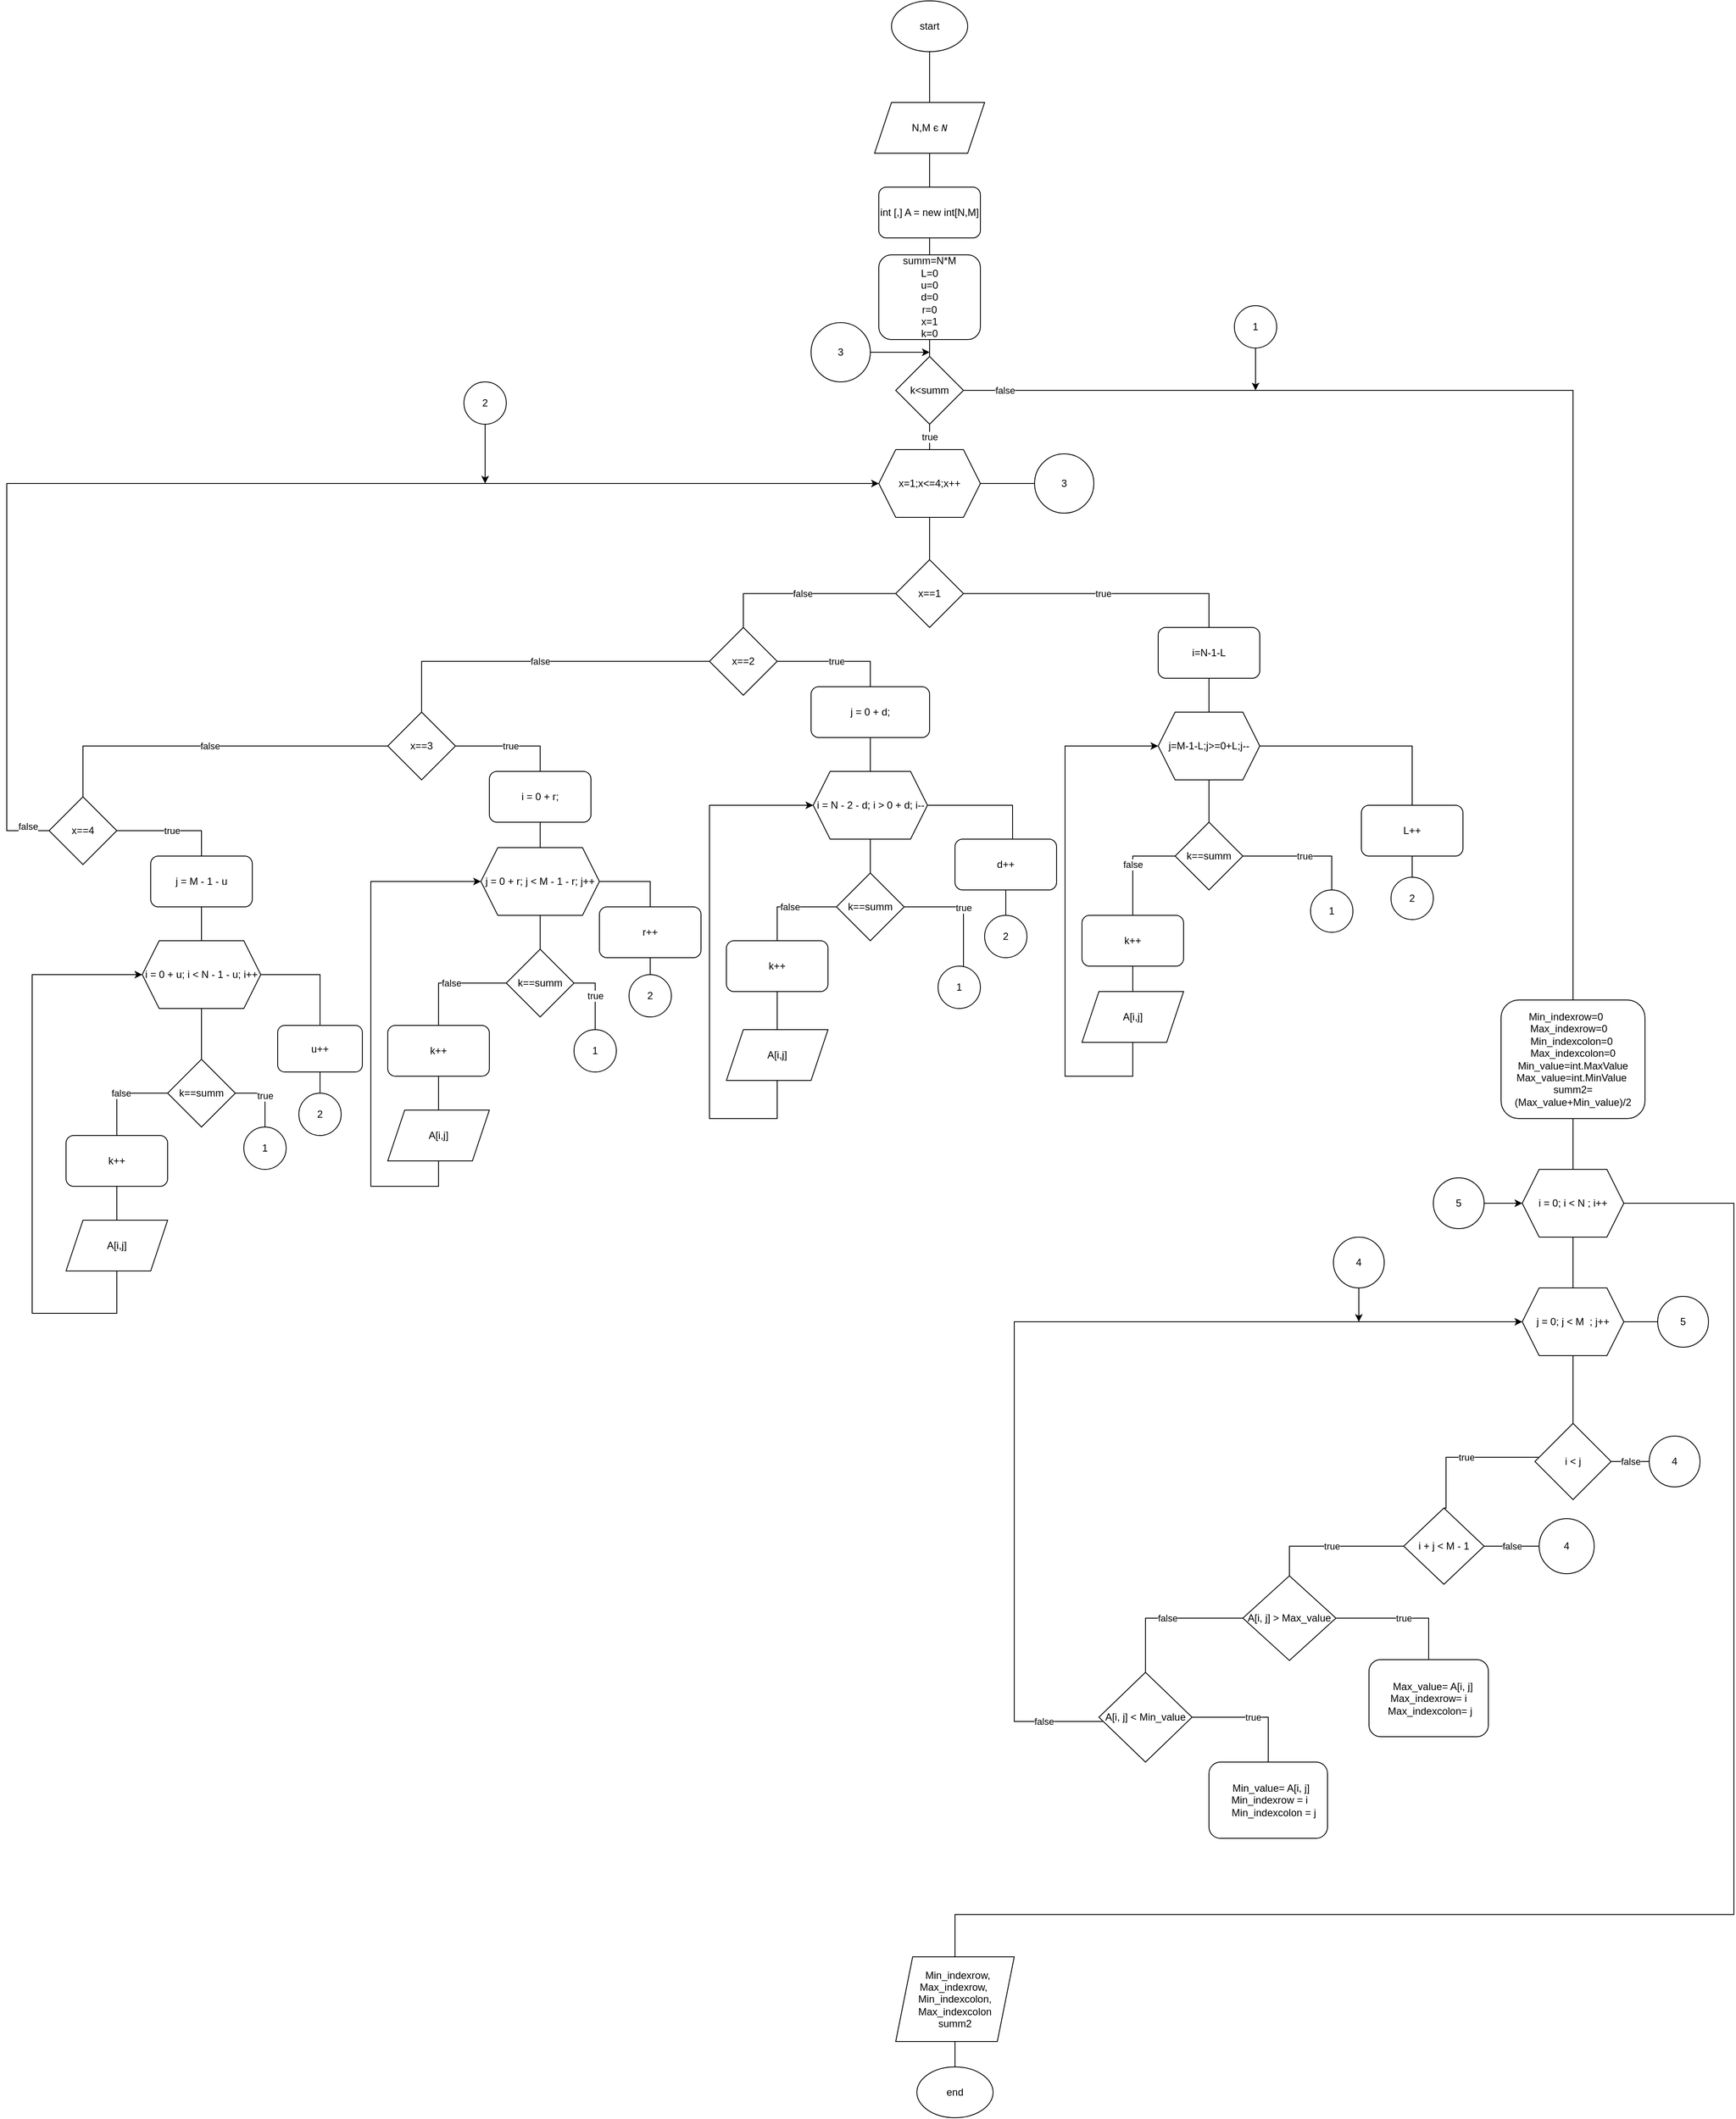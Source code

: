 <mxfile version="15.2.7" type="device"><diagram id="VEMxtBE3aZSG4wwA_p9P" name="Сторінка-1"><mxGraphModel dx="1940" dy="853" grid="1" gridSize="10" guides="1" tooltips="1" connect="1" arrows="1" fold="1" page="1" pageScale="1" pageWidth="827" pageHeight="1169" math="0" shadow="0"><root><mxCell id="0"/><mxCell id="1" parent="0"/><mxCell id="_dEv0vLbAEBxe6L6ZlkK-3" value="" style="edgeStyle=orthogonalEdgeStyle;rounded=0;orthogonalLoop=1;jettySize=auto;html=1;endArrow=none;endFill=0;" parent="1" source="_dEv0vLbAEBxe6L6ZlkK-1" target="_dEv0vLbAEBxe6L6ZlkK-2" edge="1"><mxGeometry relative="1" as="geometry"/></mxCell><mxCell id="_dEv0vLbAEBxe6L6ZlkK-1" value="start" style="ellipse;whiteSpace=wrap;html=1;" parent="1" vertex="1"><mxGeometry x="245" y="70" width="90" height="60" as="geometry"/></mxCell><mxCell id="_dEv0vLbAEBxe6L6ZlkK-2" value="N,M є &lt;i&gt;&lt;font face=&quot;Courier New&quot;&gt;N&lt;/font&gt;&lt;/i&gt;" style="shape=parallelogram;perimeter=parallelogramPerimeter;whiteSpace=wrap;html=1;fixedSize=1;" parent="1" vertex="1"><mxGeometry x="225" y="190" width="130" height="60" as="geometry"/></mxCell><mxCell id="_dEv0vLbAEBxe6L6ZlkK-5" value="" style="edgeStyle=orthogonalEdgeStyle;rounded=0;orthogonalLoop=1;jettySize=auto;html=1;endArrow=none;endFill=0;" parent="1" source="_dEv0vLbAEBxe6L6ZlkK-4" target="_dEv0vLbAEBxe6L6ZlkK-2" edge="1"><mxGeometry relative="1" as="geometry"/></mxCell><mxCell id="_dEv0vLbAEBxe6L6ZlkK-8" value="" style="edgeStyle=orthogonalEdgeStyle;rounded=0;orthogonalLoop=1;jettySize=auto;html=1;endArrow=none;endFill=0;" parent="1" source="_dEv0vLbAEBxe6L6ZlkK-4" target="_dEv0vLbAEBxe6L6ZlkK-6" edge="1"><mxGeometry relative="1" as="geometry"/></mxCell><mxCell id="_dEv0vLbAEBxe6L6ZlkK-4" value="int [,] A = new int[N,M]" style="rounded=1;whiteSpace=wrap;html=1;" parent="1" vertex="1"><mxGeometry x="230" y="290" width="120" height="60" as="geometry"/></mxCell><mxCell id="_dEv0vLbAEBxe6L6ZlkK-9" value="" style="edgeStyle=orthogonalEdgeStyle;rounded=0;orthogonalLoop=1;jettySize=auto;html=1;endArrow=none;endFill=0;" parent="1" source="_dEv0vLbAEBxe6L6ZlkK-6" target="_dEv0vLbAEBxe6L6ZlkK-7" edge="1"><mxGeometry relative="1" as="geometry"/></mxCell><mxCell id="_dEv0vLbAEBxe6L6ZlkK-6" value="summ=N*M&lt;br&gt;L=0&lt;br&gt;u=0&lt;br&gt;d=0&lt;br&gt;r=0&lt;br&gt;x=1&lt;br&gt;k=0" style="rounded=1;whiteSpace=wrap;html=1;" parent="1" vertex="1"><mxGeometry x="230" y="370" width="120" height="100" as="geometry"/></mxCell><mxCell id="_dEv0vLbAEBxe6L6ZlkK-99" value="false" style="edgeStyle=orthogonalEdgeStyle;rounded=0;orthogonalLoop=1;jettySize=auto;html=1;entryX=0.5;entryY=0;entryDx=0;entryDy=0;endArrow=none;endFill=0;" parent="1" source="_dEv0vLbAEBxe6L6ZlkK-7" target="_dEv0vLbAEBxe6L6ZlkK-98" edge="1"><mxGeometry x="-0.932" relative="1" as="geometry"><mxPoint as="offset"/></mxGeometry></mxCell><mxCell id="_dEv0vLbAEBxe6L6ZlkK-7" value="k&amp;lt;summ" style="rhombus;whiteSpace=wrap;html=1;" parent="1" vertex="1"><mxGeometry x="250" y="490" width="80" height="80" as="geometry"/></mxCell><mxCell id="_dEv0vLbAEBxe6L6ZlkK-11" value="true" style="edgeStyle=orthogonalEdgeStyle;rounded=0;orthogonalLoop=1;jettySize=auto;html=1;endArrow=none;endFill=0;" parent="1" source="_dEv0vLbAEBxe6L6ZlkK-10" target="_dEv0vLbAEBxe6L6ZlkK-7" edge="1"><mxGeometry relative="1" as="geometry"/></mxCell><mxCell id="_dEv0vLbAEBxe6L6ZlkK-10" value="x=1;x&amp;lt;=4;x++" style="shape=hexagon;perimeter=hexagonPerimeter2;whiteSpace=wrap;html=1;fixedSize=1;" parent="1" vertex="1"><mxGeometry x="230" y="600" width="120" height="80" as="geometry"/></mxCell><mxCell id="_dEv0vLbAEBxe6L6ZlkK-13" value="" style="edgeStyle=orthogonalEdgeStyle;rounded=0;orthogonalLoop=1;jettySize=auto;html=1;endArrow=none;endFill=0;" parent="1" source="_dEv0vLbAEBxe6L6ZlkK-12" target="_dEv0vLbAEBxe6L6ZlkK-10" edge="1"><mxGeometry relative="1" as="geometry"/></mxCell><mxCell id="_dEv0vLbAEBxe6L6ZlkK-15" value="false" style="edgeStyle=orthogonalEdgeStyle;rounded=0;orthogonalLoop=1;jettySize=auto;html=1;entryX=0.5;entryY=0;entryDx=0;entryDy=0;endArrow=none;endFill=0;" parent="1" source="_dEv0vLbAEBxe6L6ZlkK-12" target="_dEv0vLbAEBxe6L6ZlkK-14" edge="1"><mxGeometry relative="1" as="geometry"/></mxCell><mxCell id="_dEv0vLbAEBxe6L6ZlkK-23" value="true" style="edgeStyle=orthogonalEdgeStyle;rounded=0;orthogonalLoop=1;jettySize=auto;html=1;entryX=0.5;entryY=0;entryDx=0;entryDy=0;endArrow=none;endFill=0;" parent="1" source="_dEv0vLbAEBxe6L6ZlkK-12" target="_dEv0vLbAEBxe6L6ZlkK-22" edge="1"><mxGeometry relative="1" as="geometry"/></mxCell><mxCell id="_dEv0vLbAEBxe6L6ZlkK-12" value="x==1" style="rhombus;whiteSpace=wrap;html=1;" parent="1" vertex="1"><mxGeometry x="250" y="730" width="80" height="80" as="geometry"/></mxCell><mxCell id="_dEv0vLbAEBxe6L6ZlkK-17" value="false" style="edgeStyle=orthogonalEdgeStyle;rounded=0;orthogonalLoop=1;jettySize=auto;html=1;entryX=0.5;entryY=0;entryDx=0;entryDy=0;endArrow=none;endFill=0;" parent="1" source="_dEv0vLbAEBxe6L6ZlkK-14" target="_dEv0vLbAEBxe6L6ZlkK-16" edge="1"><mxGeometry relative="1" as="geometry"/></mxCell><mxCell id="_dEv0vLbAEBxe6L6ZlkK-45" value="true" style="edgeStyle=orthogonalEdgeStyle;rounded=0;orthogonalLoop=1;jettySize=auto;html=1;entryX=0.5;entryY=0;entryDx=0;entryDy=0;endArrow=none;endFill=0;" parent="1" source="_dEv0vLbAEBxe6L6ZlkK-14" target="_dEv0vLbAEBxe6L6ZlkK-44" edge="1"><mxGeometry relative="1" as="geometry"/></mxCell><mxCell id="_dEv0vLbAEBxe6L6ZlkK-14" value="x==2" style="rhombus;whiteSpace=wrap;html=1;" parent="1" vertex="1"><mxGeometry x="30" y="810" width="80" height="80" as="geometry"/></mxCell><mxCell id="_dEv0vLbAEBxe6L6ZlkK-19" value="false" style="edgeStyle=orthogonalEdgeStyle;rounded=0;orthogonalLoop=1;jettySize=auto;html=1;entryX=0.5;entryY=0;entryDx=0;entryDy=0;endArrow=none;endFill=0;" parent="1" source="_dEv0vLbAEBxe6L6ZlkK-16" target="_dEv0vLbAEBxe6L6ZlkK-18" edge="1"><mxGeometry relative="1" as="geometry"><Array as="points"><mxPoint x="-710" y="950"/></Array></mxGeometry></mxCell><mxCell id="_dEv0vLbAEBxe6L6ZlkK-47" value="true" style="edgeStyle=orthogonalEdgeStyle;rounded=0;orthogonalLoop=1;jettySize=auto;html=1;entryX=0.5;entryY=0;entryDx=0;entryDy=0;endArrow=none;endFill=0;" parent="1" source="_dEv0vLbAEBxe6L6ZlkK-16" target="_dEv0vLbAEBxe6L6ZlkK-46" edge="1"><mxGeometry relative="1" as="geometry"/></mxCell><mxCell id="_dEv0vLbAEBxe6L6ZlkK-16" value="x==3" style="rhombus;whiteSpace=wrap;html=1;" parent="1" vertex="1"><mxGeometry x="-350" y="910" width="80" height="80" as="geometry"/></mxCell><mxCell id="_dEv0vLbAEBxe6L6ZlkK-20" style="edgeStyle=orthogonalEdgeStyle;rounded=0;orthogonalLoop=1;jettySize=auto;html=1;entryX=0;entryY=0.5;entryDx=0;entryDy=0;endArrow=classic;endFill=1;" parent="1" source="_dEv0vLbAEBxe6L6ZlkK-18" target="_dEv0vLbAEBxe6L6ZlkK-10" edge="1"><mxGeometry relative="1" as="geometry"><Array as="points"><mxPoint x="-800" y="1050"/><mxPoint x="-800" y="640"/></Array></mxGeometry></mxCell><mxCell id="_dEv0vLbAEBxe6L6ZlkK-21" value="false" style="edgeLabel;html=1;align=center;verticalAlign=middle;resizable=0;points=[];" parent="_dEv0vLbAEBxe6L6ZlkK-20" vertex="1" connectable="0"><mxGeometry x="-0.926" relative="1" as="geometry"><mxPoint x="25" as="offset"/></mxGeometry></mxCell><mxCell id="_dEv0vLbAEBxe6L6ZlkK-49" value="true" style="edgeStyle=orthogonalEdgeStyle;rounded=0;orthogonalLoop=1;jettySize=auto;html=1;endArrow=none;endFill=0;entryX=0.5;entryY=0;entryDx=0;entryDy=0;" parent="1" source="_dEv0vLbAEBxe6L6ZlkK-18" target="_dEv0vLbAEBxe6L6ZlkK-48" edge="1"><mxGeometry relative="1" as="geometry"><mxPoint x="-390" y="1060" as="targetPoint"/></mxGeometry></mxCell><mxCell id="_dEv0vLbAEBxe6L6ZlkK-18" value="x==4" style="rhombus;whiteSpace=wrap;html=1;" parent="1" vertex="1"><mxGeometry x="-750" y="1010" width="80" height="80" as="geometry"/></mxCell><mxCell id="_dEv0vLbAEBxe6L6ZlkK-22" value="i=N-1-L" style="rounded=1;whiteSpace=wrap;html=1;" parent="1" vertex="1"><mxGeometry x="560" y="810" width="120" height="60" as="geometry"/></mxCell><mxCell id="_dEv0vLbAEBxe6L6ZlkK-25" value="" style="edgeStyle=orthogonalEdgeStyle;rounded=0;orthogonalLoop=1;jettySize=auto;html=1;endArrow=none;endFill=0;" parent="1" source="_dEv0vLbAEBxe6L6ZlkK-24" target="_dEv0vLbAEBxe6L6ZlkK-22" edge="1"><mxGeometry relative="1" as="geometry"/></mxCell><mxCell id="_dEv0vLbAEBxe6L6ZlkK-39" style="edgeStyle=orthogonalEdgeStyle;rounded=0;orthogonalLoop=1;jettySize=auto;html=1;entryX=0.5;entryY=0;entryDx=0;entryDy=0;endArrow=none;endFill=0;" parent="1" source="_dEv0vLbAEBxe6L6ZlkK-24" target="_dEv0vLbAEBxe6L6ZlkK-38" edge="1"><mxGeometry relative="1" as="geometry"/></mxCell><mxCell id="_dEv0vLbAEBxe6L6ZlkK-24" value="j=M-1-L;j&amp;gt;=0+L;j--" style="shape=hexagon;perimeter=hexagonPerimeter2;whiteSpace=wrap;html=1;fixedSize=1;" parent="1" vertex="1"><mxGeometry x="560" y="910" width="120" height="80" as="geometry"/></mxCell><mxCell id="_dEv0vLbAEBxe6L6ZlkK-27" value="" style="edgeStyle=orthogonalEdgeStyle;rounded=0;orthogonalLoop=1;jettySize=auto;html=1;endArrow=none;endFill=0;" parent="1" source="_dEv0vLbAEBxe6L6ZlkK-26" target="_dEv0vLbAEBxe6L6ZlkK-24" edge="1"><mxGeometry relative="1" as="geometry"/></mxCell><mxCell id="_dEv0vLbAEBxe6L6ZlkK-40" value="true" style="edgeStyle=orthogonalEdgeStyle;rounded=0;orthogonalLoop=1;jettySize=auto;html=1;entryX=0.5;entryY=0;entryDx=0;entryDy=0;endArrow=none;endFill=0;" parent="1" source="_dEv0vLbAEBxe6L6ZlkK-26" target="_dEv0vLbAEBxe6L6ZlkK-30" edge="1"><mxGeometry relative="1" as="geometry"/></mxCell><mxCell id="_dEv0vLbAEBxe6L6ZlkK-43" value="false" style="edgeStyle=orthogonalEdgeStyle;rounded=0;orthogonalLoop=1;jettySize=auto;html=1;endArrow=none;endFill=0;" parent="1" source="_dEv0vLbAEBxe6L6ZlkK-26" target="_dEv0vLbAEBxe6L6ZlkK-28" edge="1"><mxGeometry relative="1" as="geometry"><Array as="points"><mxPoint x="530" y="1080"/></Array></mxGeometry></mxCell><mxCell id="_dEv0vLbAEBxe6L6ZlkK-26" value="k==summ" style="rhombus;whiteSpace=wrap;html=1;" parent="1" vertex="1"><mxGeometry x="580" y="1040" width="80" height="80" as="geometry"/></mxCell><mxCell id="_dEv0vLbAEBxe6L6ZlkK-28" value="k++" style="rounded=1;whiteSpace=wrap;html=1;" parent="1" vertex="1"><mxGeometry x="470" y="1150" width="120" height="60" as="geometry"/></mxCell><mxCell id="_dEv0vLbAEBxe6L6ZlkK-30" value="1" style="ellipse;whiteSpace=wrap;html=1;aspect=fixed;" parent="1" vertex="1"><mxGeometry x="740" y="1120" width="50" height="50" as="geometry"/></mxCell><mxCell id="_dEv0vLbAEBxe6L6ZlkK-67" value="" style="edgeStyle=orthogonalEdgeStyle;rounded=0;orthogonalLoop=1;jettySize=auto;html=1;endArrow=none;endFill=0;" parent="1" source="_dEv0vLbAEBxe6L6ZlkK-38" target="_dEv0vLbAEBxe6L6ZlkK-66" edge="1"><mxGeometry relative="1" as="geometry"/></mxCell><mxCell id="_dEv0vLbAEBxe6L6ZlkK-38" value="L++" style="rounded=1;whiteSpace=wrap;html=1;" parent="1" vertex="1"><mxGeometry x="800" y="1020" width="120" height="60" as="geometry"/></mxCell><mxCell id="_dEv0vLbAEBxe6L6ZlkK-51" value="" style="edgeStyle=orthogonalEdgeStyle;rounded=0;orthogonalLoop=1;jettySize=auto;html=1;endArrow=none;endFill=0;" parent="1" source="_dEv0vLbAEBxe6L6ZlkK-44" target="_dEv0vLbAEBxe6L6ZlkK-50" edge="1"><mxGeometry relative="1" as="geometry"/></mxCell><mxCell id="_dEv0vLbAEBxe6L6ZlkK-44" value="j = 0 + d;" style="rounded=1;whiteSpace=wrap;html=1;" parent="1" vertex="1"><mxGeometry x="150" y="880" width="140" height="60" as="geometry"/></mxCell><mxCell id="_dEv0vLbAEBxe6L6ZlkK-68" value="" style="edgeStyle=orthogonalEdgeStyle;rounded=0;orthogonalLoop=1;jettySize=auto;html=1;endArrow=none;endFill=0;" parent="1" source="_dEv0vLbAEBxe6L6ZlkK-46" target="_dEv0vLbAEBxe6L6ZlkK-61" edge="1"><mxGeometry relative="1" as="geometry"/></mxCell><mxCell id="_dEv0vLbAEBxe6L6ZlkK-46" value="i = 0 + r;" style="rounded=1;whiteSpace=wrap;html=1;" parent="1" vertex="1"><mxGeometry x="-230" y="980" width="120" height="60" as="geometry"/></mxCell><mxCell id="_dEv0vLbAEBxe6L6ZlkK-83" value="" style="edgeStyle=orthogonalEdgeStyle;rounded=0;orthogonalLoop=1;jettySize=auto;html=1;endArrow=none;endFill=0;" parent="1" source="_dEv0vLbAEBxe6L6ZlkK-48" target="_dEv0vLbAEBxe6L6ZlkK-80" edge="1"><mxGeometry relative="1" as="geometry"/></mxCell><mxCell id="_dEv0vLbAEBxe6L6ZlkK-48" value="j = M - 1 - u" style="rounded=1;whiteSpace=wrap;html=1;" parent="1" vertex="1"><mxGeometry x="-630" y="1080" width="120" height="60" as="geometry"/></mxCell><mxCell id="_dEv0vLbAEBxe6L6ZlkK-63" style="edgeStyle=orthogonalEdgeStyle;rounded=0;orthogonalLoop=1;jettySize=auto;html=1;entryX=0.567;entryY=0;entryDx=0;entryDy=0;entryPerimeter=0;endArrow=none;endFill=0;" parent="1" source="_dEv0vLbAEBxe6L6ZlkK-50" target="_dEv0vLbAEBxe6L6ZlkK-62" edge="1"><mxGeometry relative="1" as="geometry"/></mxCell><mxCell id="_dEv0vLbAEBxe6L6ZlkK-50" value="i = N - 2 - d; i &amp;gt; 0 + d; i--" style="shape=hexagon;perimeter=hexagonPerimeter2;whiteSpace=wrap;html=1;fixedSize=1;" parent="1" vertex="1"><mxGeometry x="152.5" y="980" width="135" height="80" as="geometry"/></mxCell><mxCell id="_dEv0vLbAEBxe6L6ZlkK-54" value="" style="edgeStyle=orthogonalEdgeStyle;rounded=0;orthogonalLoop=1;jettySize=auto;html=1;endArrow=none;endFill=0;" parent="1" source="_dEv0vLbAEBxe6L6ZlkK-53" target="_dEv0vLbAEBxe6L6ZlkK-50" edge="1"><mxGeometry relative="1" as="geometry"/></mxCell><mxCell id="_dEv0vLbAEBxe6L6ZlkK-57" value="true" style="edgeStyle=orthogonalEdgeStyle;rounded=0;orthogonalLoop=1;jettySize=auto;html=1;entryX=0.6;entryY=0.02;entryDx=0;entryDy=0;entryPerimeter=0;endArrow=none;endFill=0;" parent="1" source="_dEv0vLbAEBxe6L6ZlkK-53" target="_dEv0vLbAEBxe6L6ZlkK-55" edge="1"><mxGeometry relative="1" as="geometry"/></mxCell><mxCell id="_dEv0vLbAEBxe6L6ZlkK-59" value="false" style="edgeStyle=orthogonalEdgeStyle;rounded=0;orthogonalLoop=1;jettySize=auto;html=1;entryX=0.5;entryY=0;entryDx=0;entryDy=0;endArrow=none;endFill=0;" parent="1" source="_dEv0vLbAEBxe6L6ZlkK-53" target="_dEv0vLbAEBxe6L6ZlkK-58" edge="1"><mxGeometry relative="1" as="geometry"/></mxCell><mxCell id="_dEv0vLbAEBxe6L6ZlkK-53" value="k==summ" style="rhombus;whiteSpace=wrap;html=1;" parent="1" vertex="1"><mxGeometry x="180" y="1100" width="80" height="80" as="geometry"/></mxCell><mxCell id="_dEv0vLbAEBxe6L6ZlkK-55" value="1" style="ellipse;whiteSpace=wrap;html=1;aspect=fixed;" parent="1" vertex="1"><mxGeometry x="300" y="1210" width="50" height="50" as="geometry"/></mxCell><mxCell id="_dEv0vLbAEBxe6L6ZlkK-58" value="k++" style="rounded=1;whiteSpace=wrap;html=1;" parent="1" vertex="1"><mxGeometry x="50" y="1180" width="120" height="60" as="geometry"/></mxCell><mxCell id="_dEv0vLbAEBxe6L6ZlkK-75" style="edgeStyle=orthogonalEdgeStyle;rounded=0;orthogonalLoop=1;jettySize=auto;html=1;entryX=0.5;entryY=0;entryDx=0;entryDy=0;endArrow=none;endFill=0;" parent="1" source="_dEv0vLbAEBxe6L6ZlkK-61" target="_dEv0vLbAEBxe6L6ZlkK-74" edge="1"><mxGeometry relative="1" as="geometry"><Array as="points"><mxPoint x="-40" y="1110"/></Array></mxGeometry></mxCell><mxCell id="_dEv0vLbAEBxe6L6ZlkK-61" value="j = 0 + r; j &lt; M - 1 - r; j++" style="shape=hexagon;perimeter=hexagonPerimeter2;whiteSpace=wrap;html=1;fixedSize=1;" parent="1" vertex="1"><mxGeometry x="-240" y="1070" width="140" height="80" as="geometry"/></mxCell><mxCell id="_dEv0vLbAEBxe6L6ZlkK-65" style="edgeStyle=orthogonalEdgeStyle;rounded=0;orthogonalLoop=1;jettySize=auto;html=1;endArrow=none;endFill=0;" parent="1" source="_dEv0vLbAEBxe6L6ZlkK-62" target="_dEv0vLbAEBxe6L6ZlkK-64" edge="1"><mxGeometry relative="1" as="geometry"/></mxCell><mxCell id="_dEv0vLbAEBxe6L6ZlkK-62" value="d++" style="rounded=1;whiteSpace=wrap;html=1;" parent="1" vertex="1"><mxGeometry x="320" y="1060" width="120" height="60" as="geometry"/></mxCell><mxCell id="_dEv0vLbAEBxe6L6ZlkK-64" value="2" style="ellipse;whiteSpace=wrap;html=1;aspect=fixed;" parent="1" vertex="1"><mxGeometry x="355" y="1150" width="50" height="50" as="geometry"/></mxCell><mxCell id="_dEv0vLbAEBxe6L6ZlkK-66" value="2" style="ellipse;whiteSpace=wrap;html=1;aspect=fixed;" parent="1" vertex="1"><mxGeometry x="835" y="1105" width="50" height="50" as="geometry"/></mxCell><mxCell id="_dEv0vLbAEBxe6L6ZlkK-71" value="" style="edgeStyle=orthogonalEdgeStyle;rounded=0;orthogonalLoop=1;jettySize=auto;html=1;endArrow=none;endFill=0;" parent="1" source="_dEv0vLbAEBxe6L6ZlkK-69" target="_dEv0vLbAEBxe6L6ZlkK-61" edge="1"><mxGeometry relative="1" as="geometry"/></mxCell><mxCell id="_dEv0vLbAEBxe6L6ZlkK-72" value="false" style="edgeStyle=orthogonalEdgeStyle;rounded=0;orthogonalLoop=1;jettySize=auto;html=1;entryX=0.5;entryY=0;entryDx=0;entryDy=0;endArrow=none;endFill=0;" parent="1" source="_dEv0vLbAEBxe6L6ZlkK-69" target="_dEv0vLbAEBxe6L6ZlkK-70" edge="1"><mxGeometry relative="1" as="geometry"/></mxCell><mxCell id="_dEv0vLbAEBxe6L6ZlkK-76" value="true" style="edgeStyle=orthogonalEdgeStyle;rounded=0;orthogonalLoop=1;jettySize=auto;html=1;entryX=0.5;entryY=0;entryDx=0;entryDy=0;endArrow=none;endFill=0;" parent="1" source="_dEv0vLbAEBxe6L6ZlkK-69" target="_dEv0vLbAEBxe6L6ZlkK-73" edge="1"><mxGeometry relative="1" as="geometry"><Array as="points"><mxPoint x="-105" y="1230"/></Array></mxGeometry></mxCell><mxCell id="_dEv0vLbAEBxe6L6ZlkK-69" value="k==summ" style="rhombus;whiteSpace=wrap;html=1;" parent="1" vertex="1"><mxGeometry x="-210" y="1190" width="80" height="80" as="geometry"/></mxCell><mxCell id="_dEv0vLbAEBxe6L6ZlkK-70" value="k++" style="rounded=1;whiteSpace=wrap;html=1;" parent="1" vertex="1"><mxGeometry x="-350" y="1280" width="120" height="60" as="geometry"/></mxCell><mxCell id="_dEv0vLbAEBxe6L6ZlkK-73" value="1" style="ellipse;whiteSpace=wrap;html=1;aspect=fixed;" parent="1" vertex="1"><mxGeometry x="-130" y="1285" width="50" height="50" as="geometry"/></mxCell><mxCell id="_dEv0vLbAEBxe6L6ZlkK-74" value="r++" style="rounded=1;whiteSpace=wrap;html=1;" parent="1" vertex="1"><mxGeometry x="-100" y="1140" width="120" height="60" as="geometry"/></mxCell><mxCell id="_dEv0vLbAEBxe6L6ZlkK-78" value="" style="edgeStyle=orthogonalEdgeStyle;rounded=0;orthogonalLoop=1;jettySize=auto;html=1;endArrow=none;endFill=0;" parent="1" source="_dEv0vLbAEBxe6L6ZlkK-77" target="_dEv0vLbAEBxe6L6ZlkK-74" edge="1"><mxGeometry relative="1" as="geometry"/></mxCell><mxCell id="_dEv0vLbAEBxe6L6ZlkK-77" value="2" style="ellipse;whiteSpace=wrap;html=1;aspect=fixed;" parent="1" vertex="1"><mxGeometry x="-65" y="1220" width="50" height="50" as="geometry"/></mxCell><mxCell id="_dEv0vLbAEBxe6L6ZlkK-82" value="" style="edgeStyle=orthogonalEdgeStyle;rounded=0;orthogonalLoop=1;jettySize=auto;html=1;endArrow=none;endFill=0;" parent="1" source="_dEv0vLbAEBxe6L6ZlkK-80" target="_dEv0vLbAEBxe6L6ZlkK-81" edge="1"><mxGeometry relative="1" as="geometry"/></mxCell><mxCell id="_dEv0vLbAEBxe6L6ZlkK-93" style="edgeStyle=orthogonalEdgeStyle;rounded=0;orthogonalLoop=1;jettySize=auto;html=1;entryX=0.5;entryY=0;entryDx=0;entryDy=0;endArrow=none;endFill=0;" parent="1" source="_dEv0vLbAEBxe6L6ZlkK-80" target="_dEv0vLbAEBxe6L6ZlkK-92" edge="1"><mxGeometry relative="1" as="geometry"><Array as="points"><mxPoint x="-430" y="1220"/></Array></mxGeometry></mxCell><mxCell id="_dEv0vLbAEBxe6L6ZlkK-80" value="i = 0 + u; i &lt; N - 1 - u; i++" style="shape=hexagon;perimeter=hexagonPerimeter2;whiteSpace=wrap;html=1;fixedSize=1;" parent="1" vertex="1"><mxGeometry x="-640" y="1180" width="140" height="80" as="geometry"/></mxCell><mxCell id="_dEv0vLbAEBxe6L6ZlkK-89" value="true" style="edgeStyle=orthogonalEdgeStyle;rounded=0;orthogonalLoop=1;jettySize=auto;html=1;entryX=0.5;entryY=0;entryDx=0;entryDy=0;endArrow=none;endFill=0;" parent="1" source="_dEv0vLbAEBxe6L6ZlkK-81" target="_dEv0vLbAEBxe6L6ZlkK-84" edge="1"><mxGeometry relative="1" as="geometry"/></mxCell><mxCell id="_dEv0vLbAEBxe6L6ZlkK-90" value="false" style="edgeStyle=orthogonalEdgeStyle;rounded=0;orthogonalLoop=1;jettySize=auto;html=1;entryX=0.5;entryY=0;entryDx=0;entryDy=0;endArrow=none;endFill=0;" parent="1" source="_dEv0vLbAEBxe6L6ZlkK-81" target="_dEv0vLbAEBxe6L6ZlkK-86" edge="1"><mxGeometry relative="1" as="geometry"><Array as="points"><mxPoint x="-670" y="1360"/></Array></mxGeometry></mxCell><mxCell id="_dEv0vLbAEBxe6L6ZlkK-81" value="k==summ" style="rhombus;whiteSpace=wrap;html=1;" parent="1" vertex="1"><mxGeometry x="-610" y="1320" width="80" height="80" as="geometry"/></mxCell><mxCell id="_dEv0vLbAEBxe6L6ZlkK-84" value="1" style="ellipse;whiteSpace=wrap;html=1;aspect=fixed;" parent="1" vertex="1"><mxGeometry x="-520" y="1400" width="50" height="50" as="geometry"/></mxCell><mxCell id="_dEv0vLbAEBxe6L6ZlkK-94" value="" style="edgeStyle=orthogonalEdgeStyle;rounded=0;orthogonalLoop=1;jettySize=auto;html=1;endArrow=none;endFill=0;" parent="1" source="_dEv0vLbAEBxe6L6ZlkK-85" target="_dEv0vLbAEBxe6L6ZlkK-92" edge="1"><mxGeometry relative="1" as="geometry"/></mxCell><mxCell id="_dEv0vLbAEBxe6L6ZlkK-85" value="2" style="ellipse;whiteSpace=wrap;html=1;aspect=fixed;" parent="1" vertex="1"><mxGeometry x="-455" y="1360" width="50" height="50" as="geometry"/></mxCell><mxCell id="_dEv0vLbAEBxe6L6ZlkK-86" value="k++" style="rounded=1;whiteSpace=wrap;html=1;" parent="1" vertex="1"><mxGeometry x="-730" y="1410" width="120" height="60" as="geometry"/></mxCell><mxCell id="_dEv0vLbAEBxe6L6ZlkK-92" value="u++" style="rounded=1;whiteSpace=wrap;html=1;" parent="1" vertex="1"><mxGeometry x="-480" y="1280" width="100" height="55" as="geometry"/></mxCell><mxCell id="_dEv0vLbAEBxe6L6ZlkK-96" style="edgeStyle=orthogonalEdgeStyle;rounded=0;orthogonalLoop=1;jettySize=auto;html=1;endArrow=classic;endFill=1;" parent="1" source="_dEv0vLbAEBxe6L6ZlkK-95" edge="1"><mxGeometry relative="1" as="geometry"><mxPoint x="-235" y="640.0" as="targetPoint"/></mxGeometry></mxCell><mxCell id="_dEv0vLbAEBxe6L6ZlkK-95" value="2" style="ellipse;whiteSpace=wrap;html=1;aspect=fixed;" parent="1" vertex="1"><mxGeometry x="-260" y="520" width="50" height="50" as="geometry"/></mxCell><mxCell id="_dEv0vLbAEBxe6L6ZlkK-111" value="" style="edgeStyle=orthogonalEdgeStyle;rounded=0;orthogonalLoop=1;jettySize=auto;html=1;endArrow=none;endFill=0;" parent="1" source="_dEv0vLbAEBxe6L6ZlkK-98" target="_dEv0vLbAEBxe6L6ZlkK-109" edge="1"><mxGeometry relative="1" as="geometry"/></mxCell><mxCell id="_dEv0vLbAEBxe6L6ZlkK-98" value="&amp;nbsp; Min_indexrow=0&amp;nbsp; &amp;nbsp; &amp;nbsp; &amp;nbsp; Max_indexrow=0&amp;nbsp; &amp;nbsp; Min_indexcolon=0&amp;nbsp; Max_indexcolon=0&lt;br&gt;Min_value=int.MaxValue&lt;br&gt;Max_value=int.MinValue&amp;nbsp;&lt;br&gt;summ2=(Max_value+Min_value)/2" style="rounded=1;whiteSpace=wrap;html=1;" parent="1" vertex="1"><mxGeometry x="965" y="1250" width="170" height="140" as="geometry"/></mxCell><mxCell id="_dEv0vLbAEBxe6L6ZlkK-103" value="" style="edgeStyle=orthogonalEdgeStyle;rounded=0;orthogonalLoop=1;jettySize=auto;html=1;endArrow=none;endFill=0;" parent="1" source="_dEv0vLbAEBxe6L6ZlkK-102" target="_dEv0vLbAEBxe6L6ZlkK-10" edge="1"><mxGeometry relative="1" as="geometry"/></mxCell><mxCell id="_dEv0vLbAEBxe6L6ZlkK-102" value="3" style="ellipse;whiteSpace=wrap;html=1;aspect=fixed;" parent="1" vertex="1"><mxGeometry x="414" y="605" width="70" height="70" as="geometry"/></mxCell><mxCell id="zEPbl-sH1xZFE7M2DrUR-1" style="edgeStyle=orthogonalEdgeStyle;rounded=0;orthogonalLoop=1;jettySize=auto;html=1;" edge="1" parent="1" source="_dEv0vLbAEBxe6L6ZlkK-104"><mxGeometry relative="1" as="geometry"><mxPoint x="290" y="485" as="targetPoint"/></mxGeometry></mxCell><mxCell id="_dEv0vLbAEBxe6L6ZlkK-104" value="3" style="ellipse;whiteSpace=wrap;html=1;aspect=fixed;" parent="1" vertex="1"><mxGeometry x="150" y="450" width="70" height="70" as="geometry"/></mxCell><mxCell id="_dEv0vLbAEBxe6L6ZlkK-107" style="edgeStyle=orthogonalEdgeStyle;rounded=0;orthogonalLoop=1;jettySize=auto;html=1;endArrow=classic;endFill=1;" parent="1" source="_dEv0vLbAEBxe6L6ZlkK-106" edge="1"><mxGeometry relative="1" as="geometry"><mxPoint x="675" y="530.0" as="targetPoint"/></mxGeometry></mxCell><mxCell id="_dEv0vLbAEBxe6L6ZlkK-106" value="1" style="ellipse;whiteSpace=wrap;html=1;aspect=fixed;" parent="1" vertex="1"><mxGeometry x="650" y="430" width="50" height="50" as="geometry"/></mxCell><mxCell id="_dEv0vLbAEBxe6L6ZlkK-108" value="end" style="ellipse;whiteSpace=wrap;html=1;" parent="1" vertex="1"><mxGeometry x="275" y="2510" width="90" height="60" as="geometry"/></mxCell><mxCell id="_dEv0vLbAEBxe6L6ZlkK-112" value="" style="edgeStyle=orthogonalEdgeStyle;rounded=0;orthogonalLoop=1;jettySize=auto;html=1;endArrow=none;endFill=0;" parent="1" source="_dEv0vLbAEBxe6L6ZlkK-109" target="_dEv0vLbAEBxe6L6ZlkK-110" edge="1"><mxGeometry relative="1" as="geometry"/></mxCell><mxCell id="_dEv0vLbAEBxe6L6ZlkK-145" style="edgeStyle=orthogonalEdgeStyle;rounded=0;orthogonalLoop=1;jettySize=auto;html=1;endArrow=none;endFill=0;" parent="1" source="_dEv0vLbAEBxe6L6ZlkK-109" target="_dEv0vLbAEBxe6L6ZlkK-144" edge="1"><mxGeometry relative="1" as="geometry"><Array as="points"><mxPoint x="1240" y="1490"/><mxPoint x="1240" y="2330"/><mxPoint x="320" y="2330"/></Array></mxGeometry></mxCell><mxCell id="_dEv0vLbAEBxe6L6ZlkK-109" value="i = 0; i &lt; N ; i++" style="shape=hexagon;perimeter=hexagonPerimeter2;whiteSpace=wrap;html=1;fixedSize=1;" parent="1" vertex="1"><mxGeometry x="990" y="1450" width="120" height="80" as="geometry"/></mxCell><mxCell id="_dEv0vLbAEBxe6L6ZlkK-118" value="" style="edgeStyle=orthogonalEdgeStyle;rounded=0;orthogonalLoop=1;jettySize=auto;html=1;endArrow=none;endFill=0;" parent="1" source="_dEv0vLbAEBxe6L6ZlkK-110" target="_dEv0vLbAEBxe6L6ZlkK-113" edge="1"><mxGeometry relative="1" as="geometry"/></mxCell><mxCell id="68ttH-8yLjds0sf-6Szk-2" value="" style="edgeStyle=orthogonalEdgeStyle;rounded=0;orthogonalLoop=1;jettySize=auto;html=1;endArrow=none;endFill=0;" parent="1" source="_dEv0vLbAEBxe6L6ZlkK-110" target="_dEv0vLbAEBxe6L6ZlkK-139" edge="1"><mxGeometry relative="1" as="geometry"/></mxCell><mxCell id="_dEv0vLbAEBxe6L6ZlkK-110" value="j = 0; j &lt; M  ; j++" style="shape=hexagon;perimeter=hexagonPerimeter2;whiteSpace=wrap;html=1;fixedSize=1;" parent="1" vertex="1"><mxGeometry x="990" y="1590" width="120" height="80" as="geometry"/></mxCell><mxCell id="_dEv0vLbAEBxe6L6ZlkK-116" value="true" style="edgeStyle=orthogonalEdgeStyle;rounded=0;orthogonalLoop=1;jettySize=auto;html=1;entryX=0.5;entryY=0;entryDx=0;entryDy=0;endArrow=none;endFill=0;" parent="1" source="_dEv0vLbAEBxe6L6ZlkK-113" target="_dEv0vLbAEBxe6L6ZlkK-114" edge="1"><mxGeometry relative="1" as="geometry"><Array as="points"><mxPoint x="900" y="1790"/></Array></mxGeometry></mxCell><mxCell id="_dEv0vLbAEBxe6L6ZlkK-120" value="false" style="edgeStyle=orthogonalEdgeStyle;rounded=0;orthogonalLoop=1;jettySize=auto;html=1;endArrow=none;endFill=0;" parent="1" source="_dEv0vLbAEBxe6L6ZlkK-113" target="_dEv0vLbAEBxe6L6ZlkK-119" edge="1"><mxGeometry relative="1" as="geometry"/></mxCell><mxCell id="_dEv0vLbAEBxe6L6ZlkK-113" value="i &lt; j" style="rhombus;whiteSpace=wrap;html=1;" parent="1" vertex="1"><mxGeometry x="1005" y="1750" width="90" height="90" as="geometry"/></mxCell><mxCell id="_dEv0vLbAEBxe6L6ZlkK-122" value="false" style="edgeStyle=orthogonalEdgeStyle;rounded=0;orthogonalLoop=1;jettySize=auto;html=1;endArrow=none;endFill=0;" parent="1" source="_dEv0vLbAEBxe6L6ZlkK-114" target="_dEv0vLbAEBxe6L6ZlkK-121" edge="1"><mxGeometry relative="1" as="geometry"/></mxCell><mxCell id="_dEv0vLbAEBxe6L6ZlkK-124" value="true" style="edgeStyle=orthogonalEdgeStyle;rounded=0;orthogonalLoop=1;jettySize=auto;html=1;entryX=0.5;entryY=0;entryDx=0;entryDy=0;endArrow=none;endFill=0;" parent="1" source="_dEv0vLbAEBxe6L6ZlkK-114" target="_dEv0vLbAEBxe6L6ZlkK-123" edge="1"><mxGeometry relative="1" as="geometry"/></mxCell><mxCell id="_dEv0vLbAEBxe6L6ZlkK-114" value="i + j &lt; M - 1" style="rhombus;whiteSpace=wrap;html=1;" parent="1" vertex="1"><mxGeometry x="850" y="1850" width="95" height="90" as="geometry"/></mxCell><mxCell id="_dEv0vLbAEBxe6L6ZlkK-119" value="4" style="ellipse;whiteSpace=wrap;html=1;aspect=fixed;" parent="1" vertex="1"><mxGeometry x="1140" y="1765" width="60" height="60" as="geometry"/></mxCell><mxCell id="_dEv0vLbAEBxe6L6ZlkK-121" value="4" style="ellipse;whiteSpace=wrap;html=1;aspect=fixed;" parent="1" vertex="1"><mxGeometry x="1010" y="1862.5" width="65" height="65" as="geometry"/></mxCell><mxCell id="_dEv0vLbAEBxe6L6ZlkK-126" value="true" style="edgeStyle=orthogonalEdgeStyle;rounded=0;orthogonalLoop=1;jettySize=auto;html=1;entryX=0.5;entryY=0;entryDx=0;entryDy=0;endArrow=none;endFill=0;" parent="1" source="_dEv0vLbAEBxe6L6ZlkK-123" target="_dEv0vLbAEBxe6L6ZlkK-125" edge="1"><mxGeometry relative="1" as="geometry"/></mxCell><mxCell id="_dEv0vLbAEBxe6L6ZlkK-132" value="false" style="edgeStyle=orthogonalEdgeStyle;rounded=0;orthogonalLoop=1;jettySize=auto;html=1;entryX=0.5;entryY=0;entryDx=0;entryDy=0;endArrow=none;endFill=0;" parent="1" source="_dEv0vLbAEBxe6L6ZlkK-123" target="_dEv0vLbAEBxe6L6ZlkK-128" edge="1"><mxGeometry relative="1" as="geometry"/></mxCell><mxCell id="_dEv0vLbAEBxe6L6ZlkK-123" value="A[i, j] &gt; Max_value" style="rhombus;whiteSpace=wrap;html=1;" parent="1" vertex="1"><mxGeometry x="660" y="1930" width="110" height="100" as="geometry"/></mxCell><mxCell id="_dEv0vLbAEBxe6L6ZlkK-125" value="&amp;nbsp; &amp;nbsp; &amp;nbsp; &amp;nbsp; Max_value= A[i, j]&amp;nbsp; &amp;nbsp; &amp;nbsp; &amp;nbsp; &amp;nbsp;Max_indexrow= i&amp;nbsp; &amp;nbsp; &amp;nbsp;Max_indexcolon= j" style="rounded=1;whiteSpace=wrap;html=1;" parent="1" vertex="1"><mxGeometry x="809" y="2029" width="141" height="91" as="geometry"/></mxCell><mxCell id="_dEv0vLbAEBxe6L6ZlkK-134" value="true" style="edgeStyle=orthogonalEdgeStyle;rounded=0;orthogonalLoop=1;jettySize=auto;html=1;entryX=0.5;entryY=0;entryDx=0;entryDy=0;endArrow=none;endFill=0;" parent="1" source="_dEv0vLbAEBxe6L6ZlkK-128" target="_dEv0vLbAEBxe6L6ZlkK-133" edge="1"><mxGeometry relative="1" as="geometry"/></mxCell><mxCell id="_dEv0vLbAEBxe6L6ZlkK-135" value="false" style="edgeStyle=orthogonalEdgeStyle;rounded=0;orthogonalLoop=1;jettySize=auto;html=1;entryX=0;entryY=0.5;entryDx=0;entryDy=0;endArrow=classic;endFill=1;" parent="1" source="_dEv0vLbAEBxe6L6ZlkK-128" target="_dEv0vLbAEBxe6L6ZlkK-110" edge="1"><mxGeometry x="-0.88" relative="1" as="geometry"><Array as="points"><mxPoint x="390" y="2102"/><mxPoint x="390" y="1630"/></Array><mxPoint as="offset"/></mxGeometry></mxCell><mxCell id="_dEv0vLbAEBxe6L6ZlkK-128" value="A[i, j] &lt; Min_value" style="rhombus;whiteSpace=wrap;html=1;" parent="1" vertex="1"><mxGeometry x="490" y="2044" width="110" height="106" as="geometry"/></mxCell><mxCell id="_dEv0vLbAEBxe6L6ZlkK-133" value="&amp;nbsp; &amp;nbsp; &amp;nbsp;Min_value= A[i, j]&amp;nbsp; &amp;nbsp; &amp;nbsp;Min_indexrow = i&lt;br&gt;&amp;nbsp; &amp;nbsp; Min_indexcolon = j" style="rounded=1;whiteSpace=wrap;html=1;" parent="1" vertex="1"><mxGeometry x="620" y="2150" width="140" height="90" as="geometry"/></mxCell><mxCell id="_dEv0vLbAEBxe6L6ZlkK-138" style="edgeStyle=orthogonalEdgeStyle;rounded=0;orthogonalLoop=1;jettySize=auto;html=1;endArrow=classic;endFill=1;" parent="1" source="_dEv0vLbAEBxe6L6ZlkK-137" edge="1"><mxGeometry relative="1" as="geometry"><mxPoint x="797" y="1630" as="targetPoint"/></mxGeometry></mxCell><mxCell id="_dEv0vLbAEBxe6L6ZlkK-137" value="4" style="ellipse;whiteSpace=wrap;html=1;aspect=fixed;" parent="1" vertex="1"><mxGeometry x="767" y="1530" width="60" height="60" as="geometry"/></mxCell><mxCell id="_dEv0vLbAEBxe6L6ZlkK-139" value="5" style="ellipse;whiteSpace=wrap;html=1;aspect=fixed;" parent="1" vertex="1"><mxGeometry x="1150" y="1600" width="60" height="60" as="geometry"/></mxCell><mxCell id="_dEv0vLbAEBxe6L6ZlkK-143" style="edgeStyle=orthogonalEdgeStyle;rounded=0;orthogonalLoop=1;jettySize=auto;html=1;entryX=0;entryY=0.5;entryDx=0;entryDy=0;endArrow=classic;endFill=1;" parent="1" source="_dEv0vLbAEBxe6L6ZlkK-141" target="_dEv0vLbAEBxe6L6ZlkK-109" edge="1"><mxGeometry relative="1" as="geometry"/></mxCell><mxCell id="_dEv0vLbAEBxe6L6ZlkK-141" value="5" style="ellipse;whiteSpace=wrap;html=1;aspect=fixed;" parent="1" vertex="1"><mxGeometry x="885" y="1460" width="60" height="60" as="geometry"/></mxCell><mxCell id="_dEv0vLbAEBxe6L6ZlkK-146" value="" style="edgeStyle=orthogonalEdgeStyle;rounded=0;orthogonalLoop=1;jettySize=auto;html=1;endArrow=none;endFill=0;" parent="1" source="_dEv0vLbAEBxe6L6ZlkK-144" target="_dEv0vLbAEBxe6L6ZlkK-108" edge="1"><mxGeometry relative="1" as="geometry"/></mxCell><mxCell id="_dEv0vLbAEBxe6L6ZlkK-144" value="&lt;span&gt;&amp;nbsp; Min_indexrow, Max_indexrow,&amp;nbsp; &amp;nbsp;Min_indexcolon,&amp;nbsp; Max_indexcolon&lt;br&gt;summ2&lt;br&gt;&lt;/span&gt;" style="shape=parallelogram;perimeter=parallelogramPerimeter;whiteSpace=wrap;html=1;fixedSize=1;" parent="1" vertex="1"><mxGeometry x="250" y="2380" width="140" height="100" as="geometry"/></mxCell><mxCell id="68ttH-8yLjds0sf-6Szk-4" value="" style="edgeStyle=orthogonalEdgeStyle;rounded=0;orthogonalLoop=1;jettySize=auto;html=1;endArrow=none;endFill=0;" parent="1" source="68ttH-8yLjds0sf-6Szk-3" target="_dEv0vLbAEBxe6L6ZlkK-28" edge="1"><mxGeometry relative="1" as="geometry"/></mxCell><mxCell id="68ttH-8yLjds0sf-6Szk-11" style="edgeStyle=orthogonalEdgeStyle;rounded=0;orthogonalLoop=1;jettySize=auto;html=1;entryX=0;entryY=0.5;entryDx=0;entryDy=0;endArrow=classic;endFill=1;" parent="1" source="68ttH-8yLjds0sf-6Szk-3" target="_dEv0vLbAEBxe6L6ZlkK-24" edge="1"><mxGeometry relative="1" as="geometry"><Array as="points"><mxPoint x="530" y="1340"/><mxPoint x="450" y="1340"/><mxPoint x="450" y="950"/></Array></mxGeometry></mxCell><mxCell id="68ttH-8yLjds0sf-6Szk-3" value="A[i,j]" style="shape=parallelogram;perimeter=parallelogramPerimeter;whiteSpace=wrap;html=1;fixedSize=1;" parent="1" vertex="1"><mxGeometry x="470" y="1240" width="120" height="60" as="geometry"/></mxCell><mxCell id="68ttH-8yLjds0sf-6Szk-10" value="" style="edgeStyle=orthogonalEdgeStyle;rounded=0;orthogonalLoop=1;jettySize=auto;html=1;endArrow=none;endFill=0;" parent="1" source="68ttH-8yLjds0sf-6Szk-5" target="_dEv0vLbAEBxe6L6ZlkK-58" edge="1"><mxGeometry relative="1" as="geometry"/></mxCell><mxCell id="68ttH-8yLjds0sf-6Szk-12" style="edgeStyle=orthogonalEdgeStyle;rounded=0;orthogonalLoop=1;jettySize=auto;html=1;entryX=0;entryY=0.5;entryDx=0;entryDy=0;endArrow=classic;endFill=1;" parent="1" source="68ttH-8yLjds0sf-6Szk-5" target="_dEv0vLbAEBxe6L6ZlkK-50" edge="1"><mxGeometry relative="1" as="geometry"><Array as="points"><mxPoint x="110" y="1390"/><mxPoint x="30" y="1390"/><mxPoint x="30" y="1020"/></Array></mxGeometry></mxCell><mxCell id="68ttH-8yLjds0sf-6Szk-5" value="A[i,j]" style="shape=parallelogram;perimeter=parallelogramPerimeter;whiteSpace=wrap;html=1;fixedSize=1;" parent="1" vertex="1"><mxGeometry x="50" y="1285" width="120" height="60" as="geometry"/></mxCell><mxCell id="68ttH-8yLjds0sf-6Szk-9" value="" style="edgeStyle=orthogonalEdgeStyle;rounded=0;orthogonalLoop=1;jettySize=auto;html=1;endArrow=none;endFill=0;" parent="1" source="68ttH-8yLjds0sf-6Szk-6" target="_dEv0vLbAEBxe6L6ZlkK-70" edge="1"><mxGeometry relative="1" as="geometry"/></mxCell><mxCell id="68ttH-8yLjds0sf-6Szk-13" style="edgeStyle=orthogonalEdgeStyle;rounded=0;orthogonalLoop=1;jettySize=auto;html=1;entryX=0;entryY=0.5;entryDx=0;entryDy=0;endArrow=classic;endFill=1;" parent="1" source="68ttH-8yLjds0sf-6Szk-6" target="_dEv0vLbAEBxe6L6ZlkK-61" edge="1"><mxGeometry relative="1" as="geometry"><Array as="points"><mxPoint x="-290" y="1470"/><mxPoint x="-370" y="1470"/><mxPoint x="-370" y="1110"/></Array></mxGeometry></mxCell><mxCell id="68ttH-8yLjds0sf-6Szk-6" value="A[i,j]" style="shape=parallelogram;perimeter=parallelogramPerimeter;whiteSpace=wrap;html=1;fixedSize=1;" parent="1" vertex="1"><mxGeometry x="-350" y="1380" width="120" height="60" as="geometry"/></mxCell><mxCell id="68ttH-8yLjds0sf-6Szk-8" value="" style="edgeStyle=orthogonalEdgeStyle;rounded=0;orthogonalLoop=1;jettySize=auto;html=1;endArrow=none;endFill=0;" parent="1" source="68ttH-8yLjds0sf-6Szk-7" target="_dEv0vLbAEBxe6L6ZlkK-86" edge="1"><mxGeometry relative="1" as="geometry"/></mxCell><mxCell id="68ttH-8yLjds0sf-6Szk-14" style="edgeStyle=orthogonalEdgeStyle;rounded=0;orthogonalLoop=1;jettySize=auto;html=1;entryX=0;entryY=0.5;entryDx=0;entryDy=0;endArrow=classic;endFill=1;" parent="1" source="68ttH-8yLjds0sf-6Szk-7" target="_dEv0vLbAEBxe6L6ZlkK-80" edge="1"><mxGeometry relative="1" as="geometry"><Array as="points"><mxPoint x="-670" y="1620"/><mxPoint x="-770" y="1620"/><mxPoint x="-770" y="1220"/></Array></mxGeometry></mxCell><mxCell id="68ttH-8yLjds0sf-6Szk-7" value="A[i,j]" style="shape=parallelogram;perimeter=parallelogramPerimeter;whiteSpace=wrap;html=1;fixedSize=1;" parent="1" vertex="1"><mxGeometry x="-730" y="1510" width="120" height="60" as="geometry"/></mxCell></root></mxGraphModel></diagram></mxfile>